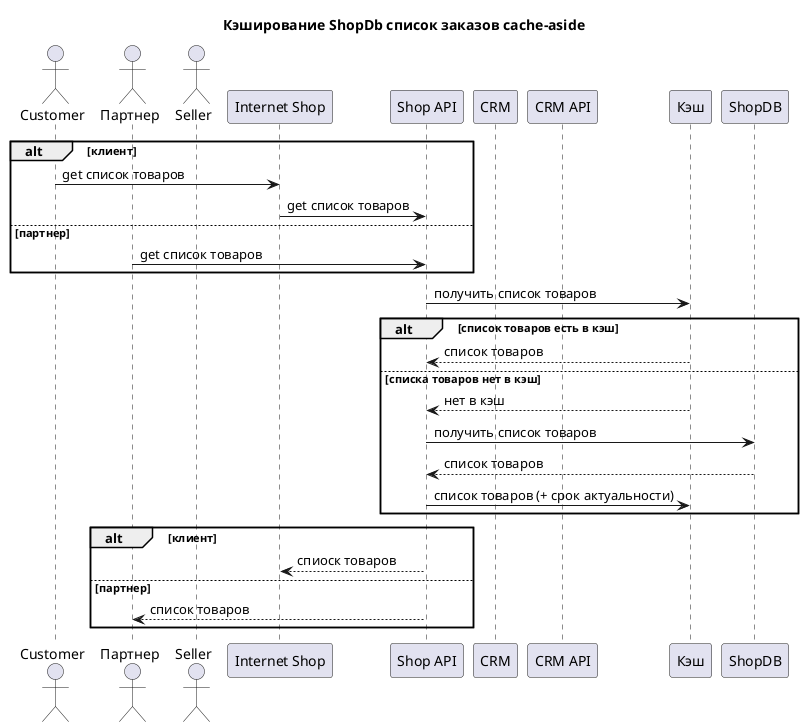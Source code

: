 @startuml name Shop
title Кэширование ShopDb список заказов cache-aside

actor customer  as "Customer"
actor partner  as "Партнер"
actor sreller as "Seller"

participant ishop as "Internet Shop"
participant shopApi as "Shop API"
participant crm as "CRM"
participant crmApi as "CRM API"

participant cache as "Кэш"
participant shopDB as "ShopDB"

alt клиент
    customer->ishop : get список товаров
    ishop -> shopApi : get список товаров
else партнер
    partner -> shopApi : get список товаров
end 

shopApi -> cache : получить список товаров
alt список товаров есть в кэш
    cache --> shopApi : список товаров
else списка товаров нет в кэш
    cache --> shopApi : нет в кэш
    shopApi -> shopDB : получить список товаров
    shopDB --> shopApi : список товаров
    shopApi -> cache : список товаров (+ срок актуальности)
end

alt клиент
    shopApi --> ishop : спиоск товаров
else партнер
    shopApi --> partner : список товаров
end 


@enduml